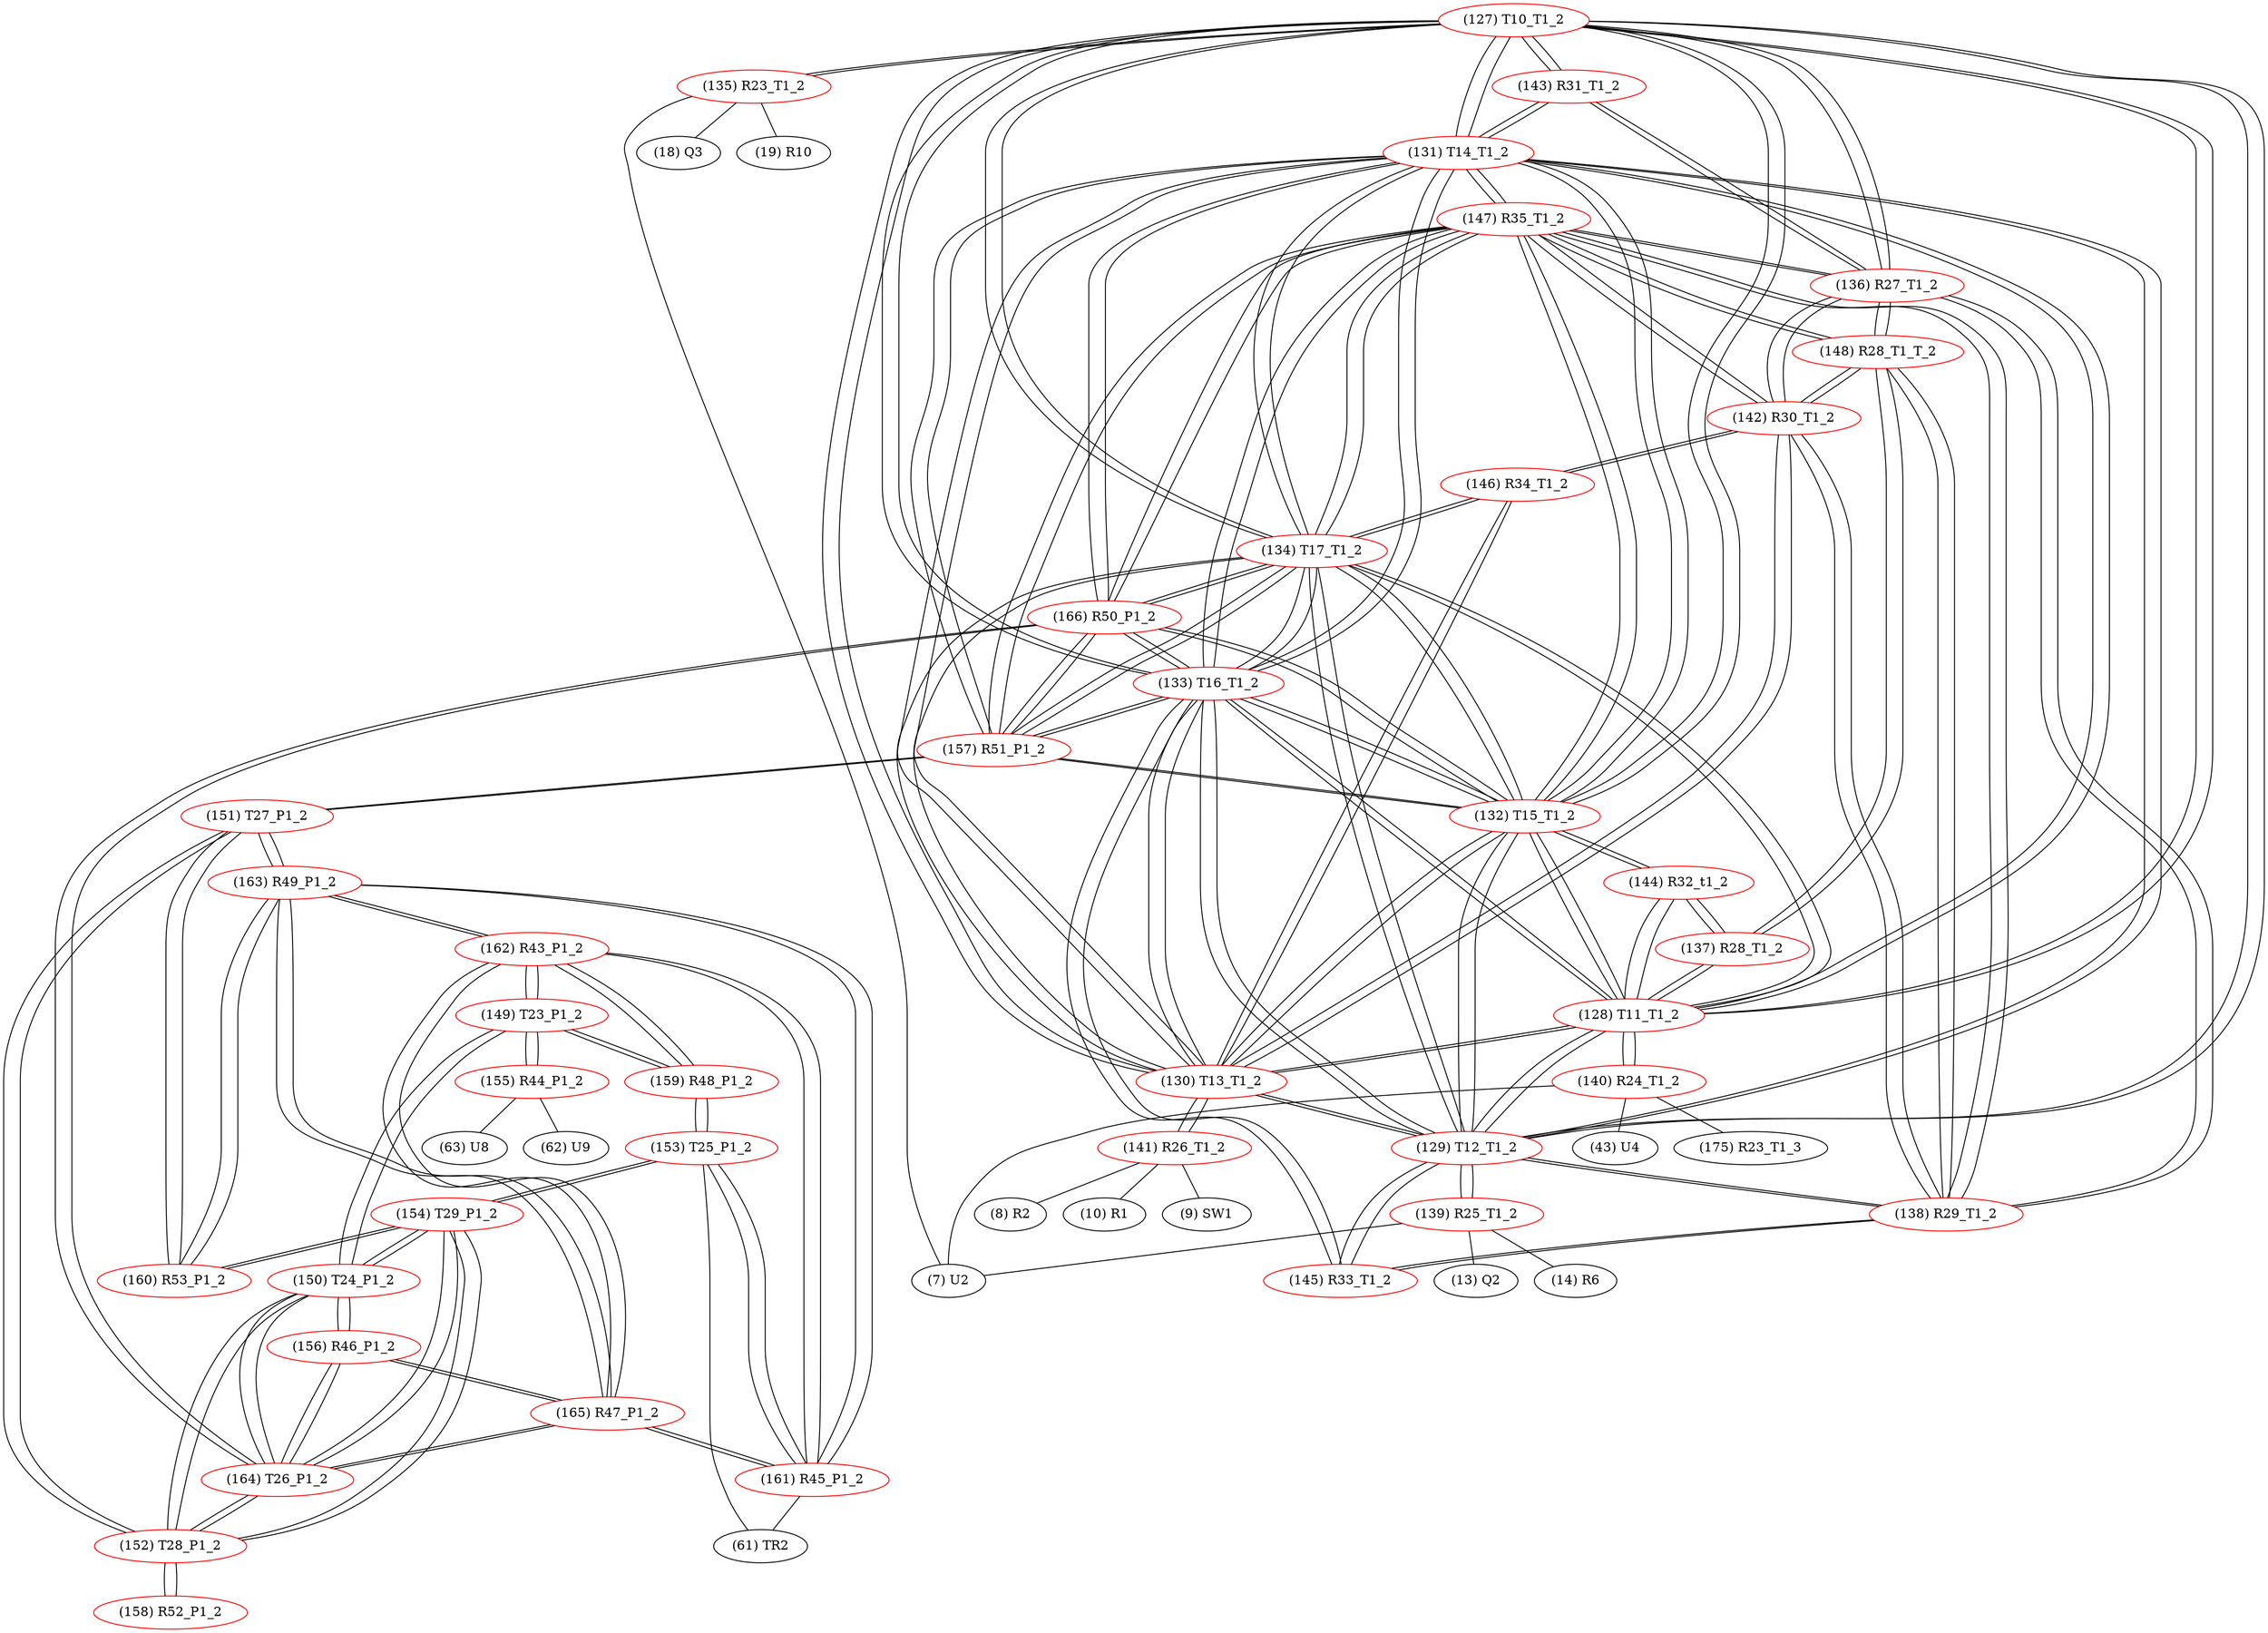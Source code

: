 graph {
	127 [label="(127) T10_T1_2" color=red]
	135 [label="(135) R23_T1_2"]
	143 [label="(143) R31_T1_2"]
	136 [label="(136) R27_T1_2"]
	133 [label="(133) T16_T1_2"]
	134 [label="(134) T17_T1_2"]
	132 [label="(132) T15_T1_2"]
	129 [label="(129) T12_T1_2"]
	131 [label="(131) T14_T1_2"]
	130 [label="(130) T13_T1_2"]
	128 [label="(128) T11_T1_2"]
	128 [label="(128) T11_T1_2" color=red]
	140 [label="(140) R24_T1_2"]
	137 [label="(137) R28_T1_2"]
	144 [label="(144) R32_t1_2"]
	127 [label="(127) T10_T1_2"]
	133 [label="(133) T16_T1_2"]
	134 [label="(134) T17_T1_2"]
	132 [label="(132) T15_T1_2"]
	129 [label="(129) T12_T1_2"]
	131 [label="(131) T14_T1_2"]
	130 [label="(130) T13_T1_2"]
	129 [label="(129) T12_T1_2" color=red]
	145 [label="(145) R33_T1_2"]
	138 [label="(138) R29_T1_2"]
	139 [label="(139) R25_T1_2"]
	127 [label="(127) T10_T1_2"]
	133 [label="(133) T16_T1_2"]
	134 [label="(134) T17_T1_2"]
	132 [label="(132) T15_T1_2"]
	131 [label="(131) T14_T1_2"]
	130 [label="(130) T13_T1_2"]
	128 [label="(128) T11_T1_2"]
	130 [label="(130) T13_T1_2" color=red]
	142 [label="(142) R30_T1_2"]
	146 [label="(146) R34_T1_2"]
	141 [label="(141) R26_T1_2"]
	127 [label="(127) T10_T1_2"]
	133 [label="(133) T16_T1_2"]
	134 [label="(134) T17_T1_2"]
	132 [label="(132) T15_T1_2"]
	129 [label="(129) T12_T1_2"]
	131 [label="(131) T14_T1_2"]
	128 [label="(128) T11_T1_2"]
	131 [label="(131) T14_T1_2" color=red]
	127 [label="(127) T10_T1_2"]
	133 [label="(133) T16_T1_2"]
	134 [label="(134) T17_T1_2"]
	132 [label="(132) T15_T1_2"]
	129 [label="(129) T12_T1_2"]
	130 [label="(130) T13_T1_2"]
	128 [label="(128) T11_T1_2"]
	143 [label="(143) R31_T1_2"]
	157 [label="(157) R51_P1_2"]
	166 [label="(166) R50_P1_2"]
	147 [label="(147) R35_T1_2"]
	132 [label="(132) T15_T1_2" color=red]
	144 [label="(144) R32_t1_2"]
	127 [label="(127) T10_T1_2"]
	133 [label="(133) T16_T1_2"]
	134 [label="(134) T17_T1_2"]
	129 [label="(129) T12_T1_2"]
	131 [label="(131) T14_T1_2"]
	130 [label="(130) T13_T1_2"]
	128 [label="(128) T11_T1_2"]
	157 [label="(157) R51_P1_2"]
	166 [label="(166) R50_P1_2"]
	147 [label="(147) R35_T1_2"]
	133 [label="(133) T16_T1_2" color=red]
	145 [label="(145) R33_T1_2"]
	127 [label="(127) T10_T1_2"]
	134 [label="(134) T17_T1_2"]
	132 [label="(132) T15_T1_2"]
	129 [label="(129) T12_T1_2"]
	131 [label="(131) T14_T1_2"]
	130 [label="(130) T13_T1_2"]
	128 [label="(128) T11_T1_2"]
	157 [label="(157) R51_P1_2"]
	166 [label="(166) R50_P1_2"]
	147 [label="(147) R35_T1_2"]
	134 [label="(134) T17_T1_2" color=red]
	146 [label="(146) R34_T1_2"]
	127 [label="(127) T10_T1_2"]
	133 [label="(133) T16_T1_2"]
	132 [label="(132) T15_T1_2"]
	129 [label="(129) T12_T1_2"]
	131 [label="(131) T14_T1_2"]
	130 [label="(130) T13_T1_2"]
	128 [label="(128) T11_T1_2"]
	157 [label="(157) R51_P1_2"]
	166 [label="(166) R50_P1_2"]
	147 [label="(147) R35_T1_2"]
	135 [label="(135) R23_T1_2" color=red]
	7 [label="(7) U2"]
	18 [label="(18) Q3"]
	19 [label="(19) R10"]
	127 [label="(127) T10_T1_2"]
	136 [label="(136) R27_T1_2" color=red]
	142 [label="(142) R30_T1_2"]
	147 [label="(147) R35_T1_2"]
	138 [label="(138) R29_T1_2"]
	148 [label="(148) R28_T1_T_2"]
	127 [label="(127) T10_T1_2"]
	143 [label="(143) R31_T1_2"]
	137 [label="(137) R28_T1_2" color=red]
	128 [label="(128) T11_T1_2"]
	144 [label="(144) R32_t1_2"]
	148 [label="(148) R28_T1_T_2"]
	138 [label="(138) R29_T1_2" color=red]
	142 [label="(142) R30_T1_2"]
	147 [label="(147) R35_T1_2"]
	148 [label="(148) R28_T1_T_2"]
	136 [label="(136) R27_T1_2"]
	145 [label="(145) R33_T1_2"]
	129 [label="(129) T12_T1_2"]
	139 [label="(139) R25_T1_2" color=red]
	7 [label="(7) U2"]
	13 [label="(13) Q2"]
	14 [label="(14) R6"]
	129 [label="(129) T12_T1_2"]
	140 [label="(140) R24_T1_2" color=red]
	43 [label="(43) U4"]
	7 [label="(7) U2"]
	175 [label="(175) R23_T1_3"]
	128 [label="(128) T11_T1_2"]
	141 [label="(141) R26_T1_2" color=red]
	9 [label="(9) SW1"]
	8 [label="(8) R2"]
	10 [label="(10) R1"]
	130 [label="(130) T13_T1_2"]
	142 [label="(142) R30_T1_2" color=red]
	147 [label="(147) R35_T1_2"]
	138 [label="(138) R29_T1_2"]
	148 [label="(148) R28_T1_T_2"]
	136 [label="(136) R27_T1_2"]
	146 [label="(146) R34_T1_2"]
	130 [label="(130) T13_T1_2"]
	143 [label="(143) R31_T1_2" color=red]
	127 [label="(127) T10_T1_2"]
	136 [label="(136) R27_T1_2"]
	131 [label="(131) T14_T1_2"]
	144 [label="(144) R32_t1_2" color=red]
	132 [label="(132) T15_T1_2"]
	128 [label="(128) T11_T1_2"]
	137 [label="(137) R28_T1_2"]
	145 [label="(145) R33_T1_2" color=red]
	133 [label="(133) T16_T1_2"]
	138 [label="(138) R29_T1_2"]
	129 [label="(129) T12_T1_2"]
	146 [label="(146) R34_T1_2" color=red]
	134 [label="(134) T17_T1_2"]
	142 [label="(142) R30_T1_2"]
	130 [label="(130) T13_T1_2"]
	147 [label="(147) R35_T1_2" color=red]
	142 [label="(142) R30_T1_2"]
	138 [label="(138) R29_T1_2"]
	148 [label="(148) R28_T1_T_2"]
	136 [label="(136) R27_T1_2"]
	157 [label="(157) R51_P1_2"]
	166 [label="(166) R50_P1_2"]
	134 [label="(134) T17_T1_2"]
	133 [label="(133) T16_T1_2"]
	132 [label="(132) T15_T1_2"]
	131 [label="(131) T14_T1_2"]
	148 [label="(148) R28_T1_T_2" color=red]
	142 [label="(142) R30_T1_2"]
	147 [label="(147) R35_T1_2"]
	138 [label="(138) R29_T1_2"]
	136 [label="(136) R27_T1_2"]
	137 [label="(137) R28_T1_2"]
	149 [label="(149) T23_P1_2" color=red]
	159 [label="(159) R48_P1_2"]
	162 [label="(162) R43_P1_2"]
	150 [label="(150) T24_P1_2"]
	155 [label="(155) R44_P1_2"]
	150 [label="(150) T24_P1_2" color=red]
	164 [label="(164) T26_P1_2"]
	154 [label="(154) T29_P1_2"]
	152 [label="(152) T28_P1_2"]
	156 [label="(156) R46_P1_2"]
	149 [label="(149) T23_P1_2"]
	151 [label="(151) T27_P1_2" color=red]
	157 [label="(157) R51_P1_2"]
	152 [label="(152) T28_P1_2"]
	160 [label="(160) R53_P1_2"]
	163 [label="(163) R49_P1_2"]
	152 [label="(152) T28_P1_2" color=red]
	164 [label="(164) T26_P1_2"]
	150 [label="(150) T24_P1_2"]
	154 [label="(154) T29_P1_2"]
	158 [label="(158) R52_P1_2"]
	151 [label="(151) T27_P1_2"]
	153 [label="(153) T25_P1_2" color=red]
	154 [label="(154) T29_P1_2"]
	159 [label="(159) R48_P1_2"]
	161 [label="(161) R45_P1_2"]
	61 [label="(61) TR2"]
	154 [label="(154) T29_P1_2" color=red]
	164 [label="(164) T26_P1_2"]
	150 [label="(150) T24_P1_2"]
	152 [label="(152) T28_P1_2"]
	153 [label="(153) T25_P1_2"]
	160 [label="(160) R53_P1_2"]
	155 [label="(155) R44_P1_2" color=red]
	63 [label="(63) U8"]
	62 [label="(62) U9"]
	149 [label="(149) T23_P1_2"]
	156 [label="(156) R46_P1_2" color=red]
	164 [label="(164) T26_P1_2"]
	165 [label="(165) R47_P1_2"]
	150 [label="(150) T24_P1_2"]
	157 [label="(157) R51_P1_2" color=red]
	151 [label="(151) T27_P1_2"]
	166 [label="(166) R50_P1_2"]
	134 [label="(134) T17_T1_2"]
	147 [label="(147) R35_T1_2"]
	133 [label="(133) T16_T1_2"]
	132 [label="(132) T15_T1_2"]
	131 [label="(131) T14_T1_2"]
	158 [label="(158) R52_P1_2" color=red]
	152 [label="(152) T28_P1_2"]
	159 [label="(159) R48_P1_2" color=red]
	153 [label="(153) T25_P1_2"]
	149 [label="(149) T23_P1_2"]
	162 [label="(162) R43_P1_2"]
	160 [label="(160) R53_P1_2" color=red]
	154 [label="(154) T29_P1_2"]
	151 [label="(151) T27_P1_2"]
	163 [label="(163) R49_P1_2"]
	161 [label="(161) R45_P1_2" color=red]
	165 [label="(165) R47_P1_2"]
	162 [label="(162) R43_P1_2"]
	163 [label="(163) R49_P1_2"]
	153 [label="(153) T25_P1_2"]
	61 [label="(61) TR2"]
	162 [label="(162) R43_P1_2" color=red]
	159 [label="(159) R48_P1_2"]
	149 [label="(149) T23_P1_2"]
	165 [label="(165) R47_P1_2"]
	161 [label="(161) R45_P1_2"]
	163 [label="(163) R49_P1_2"]
	163 [label="(163) R49_P1_2" color=red]
	165 [label="(165) R47_P1_2"]
	161 [label="(161) R45_P1_2"]
	162 [label="(162) R43_P1_2"]
	151 [label="(151) T27_P1_2"]
	160 [label="(160) R53_P1_2"]
	164 [label="(164) T26_P1_2" color=red]
	166 [label="(166) R50_P1_2"]
	150 [label="(150) T24_P1_2"]
	154 [label="(154) T29_P1_2"]
	152 [label="(152) T28_P1_2"]
	156 [label="(156) R46_P1_2"]
	165 [label="(165) R47_P1_2"]
	165 [label="(165) R47_P1_2" color=red]
	161 [label="(161) R45_P1_2"]
	162 [label="(162) R43_P1_2"]
	163 [label="(163) R49_P1_2"]
	164 [label="(164) T26_P1_2"]
	156 [label="(156) R46_P1_2"]
	166 [label="(166) R50_P1_2" color=red]
	164 [label="(164) T26_P1_2"]
	157 [label="(157) R51_P1_2"]
	134 [label="(134) T17_T1_2"]
	147 [label="(147) R35_T1_2"]
	133 [label="(133) T16_T1_2"]
	132 [label="(132) T15_T1_2"]
	131 [label="(131) T14_T1_2"]
	127 -- 135
	127 -- 143
	127 -- 136
	127 -- 133
	127 -- 134
	127 -- 132
	127 -- 129
	127 -- 131
	127 -- 130
	127 -- 128
	128 -- 140
	128 -- 137
	128 -- 144
	128 -- 127
	128 -- 133
	128 -- 134
	128 -- 132
	128 -- 129
	128 -- 131
	128 -- 130
	129 -- 145
	129 -- 138
	129 -- 139
	129 -- 127
	129 -- 133
	129 -- 134
	129 -- 132
	129 -- 131
	129 -- 130
	129 -- 128
	130 -- 142
	130 -- 146
	130 -- 141
	130 -- 127
	130 -- 133
	130 -- 134
	130 -- 132
	130 -- 129
	130 -- 131
	130 -- 128
	131 -- 127
	131 -- 133
	131 -- 134
	131 -- 132
	131 -- 129
	131 -- 130
	131 -- 128
	131 -- 143
	131 -- 157
	131 -- 166
	131 -- 147
	132 -- 144
	132 -- 127
	132 -- 133
	132 -- 134
	132 -- 129
	132 -- 131
	132 -- 130
	132 -- 128
	132 -- 157
	132 -- 166
	132 -- 147
	133 -- 145
	133 -- 127
	133 -- 134
	133 -- 132
	133 -- 129
	133 -- 131
	133 -- 130
	133 -- 128
	133 -- 157
	133 -- 166
	133 -- 147
	134 -- 146
	134 -- 127
	134 -- 133
	134 -- 132
	134 -- 129
	134 -- 131
	134 -- 130
	134 -- 128
	134 -- 157
	134 -- 166
	134 -- 147
	135 -- 7
	135 -- 18
	135 -- 19
	135 -- 127
	136 -- 142
	136 -- 147
	136 -- 138
	136 -- 148
	136 -- 127
	136 -- 143
	137 -- 128
	137 -- 144
	137 -- 148
	138 -- 142
	138 -- 147
	138 -- 148
	138 -- 136
	138 -- 145
	138 -- 129
	139 -- 7
	139 -- 13
	139 -- 14
	139 -- 129
	140 -- 43
	140 -- 7
	140 -- 175
	140 -- 128
	141 -- 9
	141 -- 8
	141 -- 10
	141 -- 130
	142 -- 147
	142 -- 138
	142 -- 148
	142 -- 136
	142 -- 146
	142 -- 130
	143 -- 127
	143 -- 136
	143 -- 131
	144 -- 132
	144 -- 128
	144 -- 137
	145 -- 133
	145 -- 138
	145 -- 129
	146 -- 134
	146 -- 142
	146 -- 130
	147 -- 142
	147 -- 138
	147 -- 148
	147 -- 136
	147 -- 157
	147 -- 166
	147 -- 134
	147 -- 133
	147 -- 132
	147 -- 131
	148 -- 142
	148 -- 147
	148 -- 138
	148 -- 136
	148 -- 137
	149 -- 159
	149 -- 162
	149 -- 150
	149 -- 155
	150 -- 164
	150 -- 154
	150 -- 152
	150 -- 156
	150 -- 149
	151 -- 157
	151 -- 152
	151 -- 160
	151 -- 163
	152 -- 164
	152 -- 150
	152 -- 154
	152 -- 158
	152 -- 151
	153 -- 154
	153 -- 159
	153 -- 161
	153 -- 61
	154 -- 164
	154 -- 150
	154 -- 152
	154 -- 153
	154 -- 160
	155 -- 63
	155 -- 62
	155 -- 149
	156 -- 164
	156 -- 165
	156 -- 150
	157 -- 151
	157 -- 166
	157 -- 134
	157 -- 147
	157 -- 133
	157 -- 132
	157 -- 131
	158 -- 152
	159 -- 153
	159 -- 149
	159 -- 162
	160 -- 154
	160 -- 151
	160 -- 163
	161 -- 165
	161 -- 162
	161 -- 163
	161 -- 153
	161 -- 61
	162 -- 159
	162 -- 149
	162 -- 165
	162 -- 161
	162 -- 163
	163 -- 165
	163 -- 161
	163 -- 162
	163 -- 151
	163 -- 160
	164 -- 166
	164 -- 150
	164 -- 154
	164 -- 152
	164 -- 156
	164 -- 165
	165 -- 161
	165 -- 162
	165 -- 163
	165 -- 164
	165 -- 156
	166 -- 164
	166 -- 157
	166 -- 134
	166 -- 147
	166 -- 133
	166 -- 132
	166 -- 131
}
